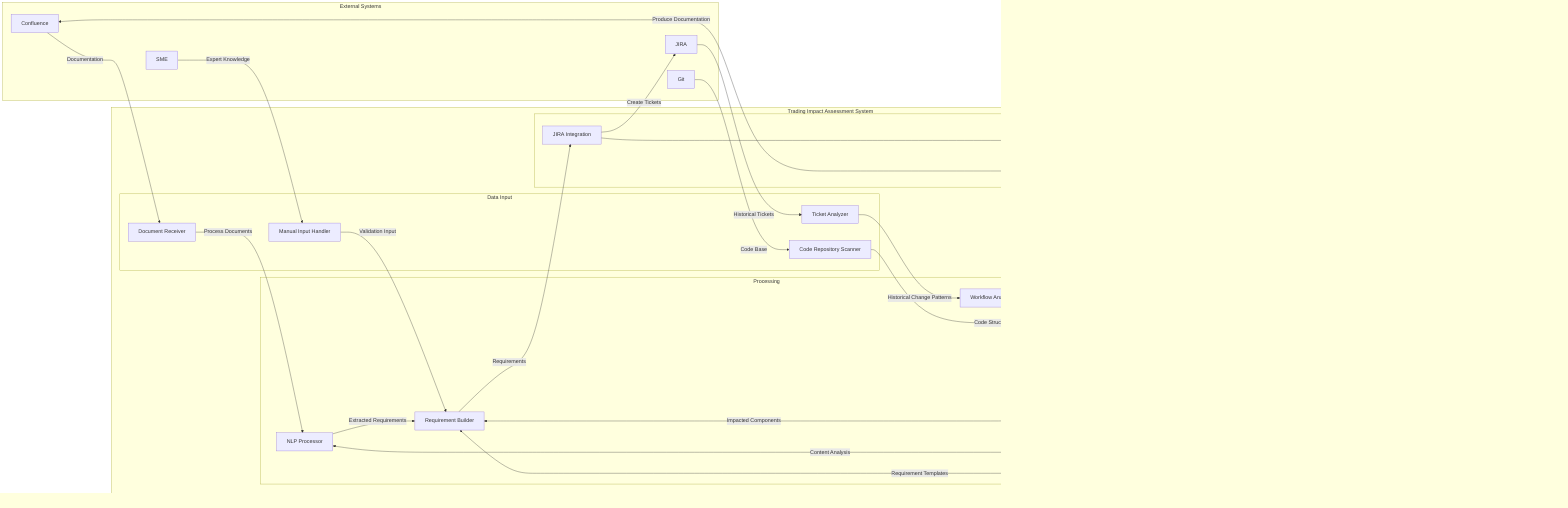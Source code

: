 flowchart LR
    subgraph "External Systems"
        CONF[Confluence]
        JIRA[JIRA]
        GIT[Git]
        SME[SME]
    end

    subgraph "Trading Impact Assessment System"
        subgraph "Data Input"
            DI1[Document Receiver]
            DI2[Code Repository Scanner]
            DI3[Ticket Analyzer]
            DI4[Manual Input Handler]
        end

        subgraph "Processing"
            P1[Workflow Analyzer]
            P2[NLP Processor]
            P3[Impact Calculator]
            P4[Test Generator]
            P5[Requirement Builder]
        end

        subgraph "Data Store"
            DS1[(Workflows)]
            DS2[(Systems)]
            DS3[(Components)]
            DS4[(Impact History)]
            DS5[(Requirements)]
        end

        subgraph "Output Generation"
            O1[JIRA Integration]
            O2[Documentation Generator]
            O3[Dashboard]
        end
    end

    CONF -->|Documentation| DI1
    JIRA -->|Historical Tickets| DI3
    GIT -->|Code Base| DI2
    SME -->|Expert Knowledge| DI4

    DI1 -->|Process Documents| P2
    DI2 -->|Code Structure| P3
    DI3 -->|Historical Change Patterns| P1
    DI4 -->|Validation Input| P5

    P1 <-->|Workflow Data| DS1
    P2 <-->|Content Analysis| DS5
    P3 <-->|System Mapping| DS2
    P3 <-->|Component Details| DS3
    P4 <-->|Test History| DS4
    P5 <-->|Requirement Templates| DS5

    P1 -->|Workflow Context| P3
    P2 -->|Extracted Requirements| P5
    P3 -->|Impact Assessment| P4
    P3 -->|Impacted Components| P5
    P4 -->|Test Cases| O2
    P5 -->|Requirements| O1

    O1 -->|Create Tickets| JIRA
    O2 -->|Produce Documentation| CONF
    O1 -->|Ticket Status| O3
    O2 -->|Documentation Status| O3
    DS4 -->|Historical Metrics| O3